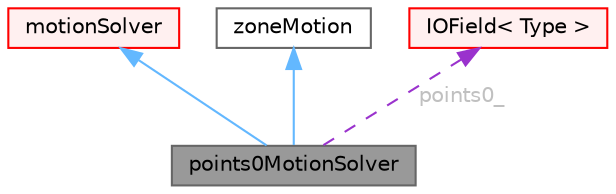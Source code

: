 digraph "points0MotionSolver"
{
 // LATEX_PDF_SIZE
  bgcolor="transparent";
  edge [fontname=Helvetica,fontsize=10,labelfontname=Helvetica,labelfontsize=10];
  node [fontname=Helvetica,fontsize=10,shape=box,height=0.2,width=0.4];
  Node1 [id="Node000001",label="points0MotionSolver",height=0.2,width=0.4,color="gray40", fillcolor="grey60", style="filled", fontcolor="black",tooltip="Virtual base class for displacement motion solvers, where the point motion is relative to a set of fi..."];
  Node2 -> Node1 [id="edge1_Node000001_Node000002",dir="back",color="steelblue1",style="solid",tooltip=" "];
  Node2 [id="Node000002",label="motionSolver",height=0.2,width=0.4,color="red", fillcolor="#FFF0F0", style="filled",URL="$classFoam_1_1motionSolver.html",tooltip="Virtual base class for mesh motion solver."];
  Node16 -> Node1 [id="edge2_Node000001_Node000016",dir="back",color="steelblue1",style="solid",tooltip=" "];
  Node16 [id="Node000016",label="zoneMotion",height=0.2,width=0.4,color="gray40", fillcolor="white", style="filled",URL="$classFoam_1_1zoneMotion.html",tooltip="Intermediate class for handling \"zonified\" motion. Can select motion for the entire mesh,..."];
  Node17 -> Node1 [id="edge3_Node000001_Node000017",dir="back",color="darkorchid3",style="dashed",tooltip=" ",label=" points0_",fontcolor="grey" ];
  Node17 [id="Node000017",label="IOField\< Type \>",height=0.2,width=0.4,color="red", fillcolor="#FFF0F0", style="filled",URL="$classFoam_1_1IOField.html",tooltip="A primitive field of type <T> with automated input and output."];
}
